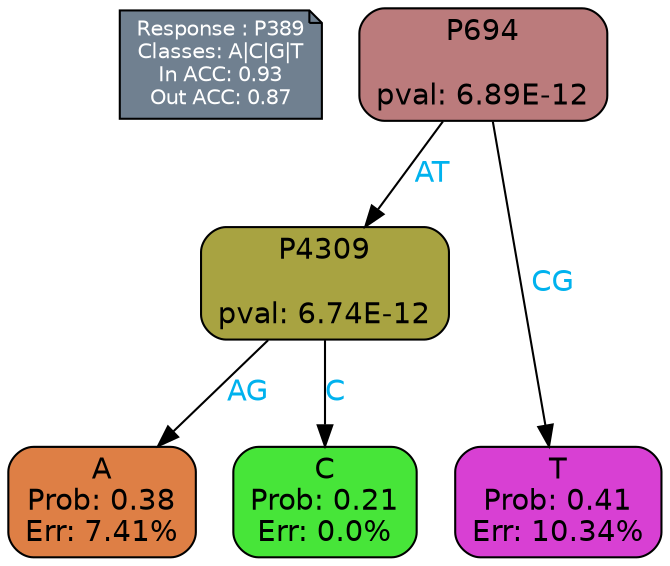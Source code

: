 digraph Tree {
node [shape=box, style="filled, rounded", color="black", fontname=helvetica] ;
graph [ranksep=equally, splines=polylines, bgcolor=transparent, dpi=600] ;
edge [fontname=helvetica] ;
LEGEND [label="Response : P389
Classes: A|C|G|T
In ACC: 0.93
Out ACC: 0.87
",shape=note,align=left,style=filled,fillcolor="slategray",fontcolor="white",fontsize=10];1 [label="P694

pval: 6.89E-12", fillcolor="#bb7b7c"] ;
2 [label="P4309

pval: 6.74E-12", fillcolor="#a8a341"] ;
3 [label="A
Prob: 0.38
Err: 7.41%", fillcolor="#de7f45"] ;
4 [label="C
Prob: 0.21
Err: 0.0%", fillcolor="#47e539"] ;
5 [label="T
Prob: 0.41
Err: 10.34%", fillcolor="#d840d3"] ;
1 -> 2 [label="AT",fontcolor=deepskyblue2] ;
1 -> 5 [label="CG",fontcolor=deepskyblue2] ;
2 -> 3 [label="AG",fontcolor=deepskyblue2] ;
2 -> 4 [label="C",fontcolor=deepskyblue2] ;
{rank = same; 3;4;5;}{rank = same; LEGEND;1;}}